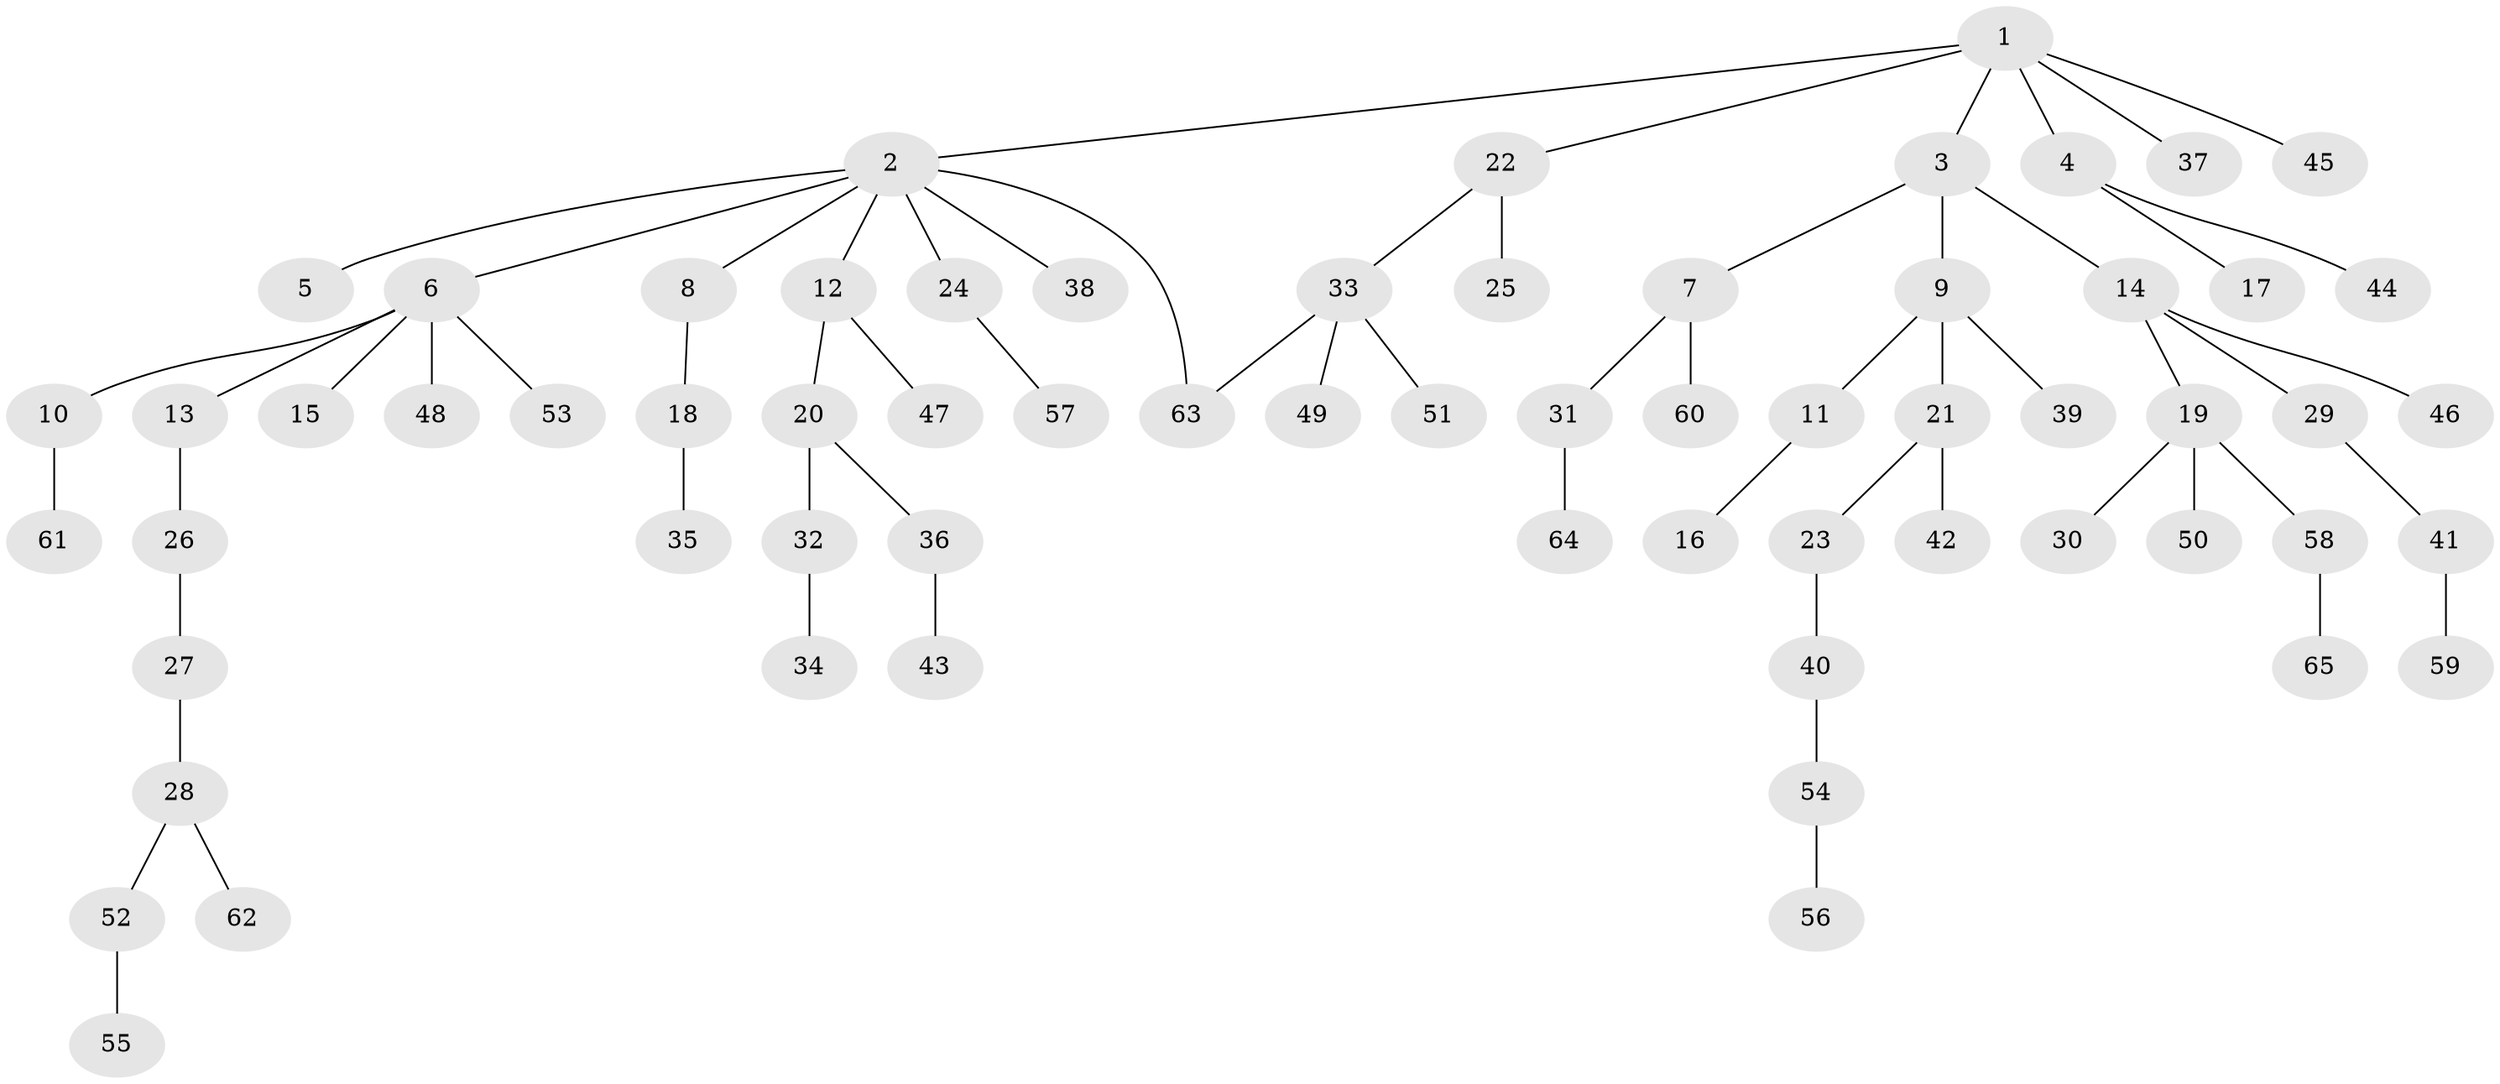 // coarse degree distribution, {5: 0.024390243902439025, 7: 0.024390243902439025, 4: 0.07317073170731707, 2: 0.17073170731707318, 1: 0.5609756097560976, 6: 0.024390243902439025, 3: 0.12195121951219512}
// Generated by graph-tools (version 1.1) at 2025/23/03/03/25 07:23:34]
// undirected, 65 vertices, 65 edges
graph export_dot {
graph [start="1"]
  node [color=gray90,style=filled];
  1;
  2;
  3;
  4;
  5;
  6;
  7;
  8;
  9;
  10;
  11;
  12;
  13;
  14;
  15;
  16;
  17;
  18;
  19;
  20;
  21;
  22;
  23;
  24;
  25;
  26;
  27;
  28;
  29;
  30;
  31;
  32;
  33;
  34;
  35;
  36;
  37;
  38;
  39;
  40;
  41;
  42;
  43;
  44;
  45;
  46;
  47;
  48;
  49;
  50;
  51;
  52;
  53;
  54;
  55;
  56;
  57;
  58;
  59;
  60;
  61;
  62;
  63;
  64;
  65;
  1 -- 2;
  1 -- 3;
  1 -- 4;
  1 -- 22;
  1 -- 37;
  1 -- 45;
  2 -- 5;
  2 -- 6;
  2 -- 8;
  2 -- 12;
  2 -- 24;
  2 -- 38;
  2 -- 63;
  3 -- 7;
  3 -- 9;
  3 -- 14;
  4 -- 17;
  4 -- 44;
  6 -- 10;
  6 -- 13;
  6 -- 15;
  6 -- 48;
  6 -- 53;
  7 -- 31;
  7 -- 60;
  8 -- 18;
  9 -- 11;
  9 -- 21;
  9 -- 39;
  10 -- 61;
  11 -- 16;
  12 -- 20;
  12 -- 47;
  13 -- 26;
  14 -- 19;
  14 -- 29;
  14 -- 46;
  18 -- 35;
  19 -- 30;
  19 -- 50;
  19 -- 58;
  20 -- 32;
  20 -- 36;
  21 -- 23;
  21 -- 42;
  22 -- 25;
  22 -- 33;
  23 -- 40;
  24 -- 57;
  26 -- 27;
  27 -- 28;
  28 -- 52;
  28 -- 62;
  29 -- 41;
  31 -- 64;
  32 -- 34;
  33 -- 49;
  33 -- 51;
  33 -- 63;
  36 -- 43;
  40 -- 54;
  41 -- 59;
  52 -- 55;
  54 -- 56;
  58 -- 65;
}
